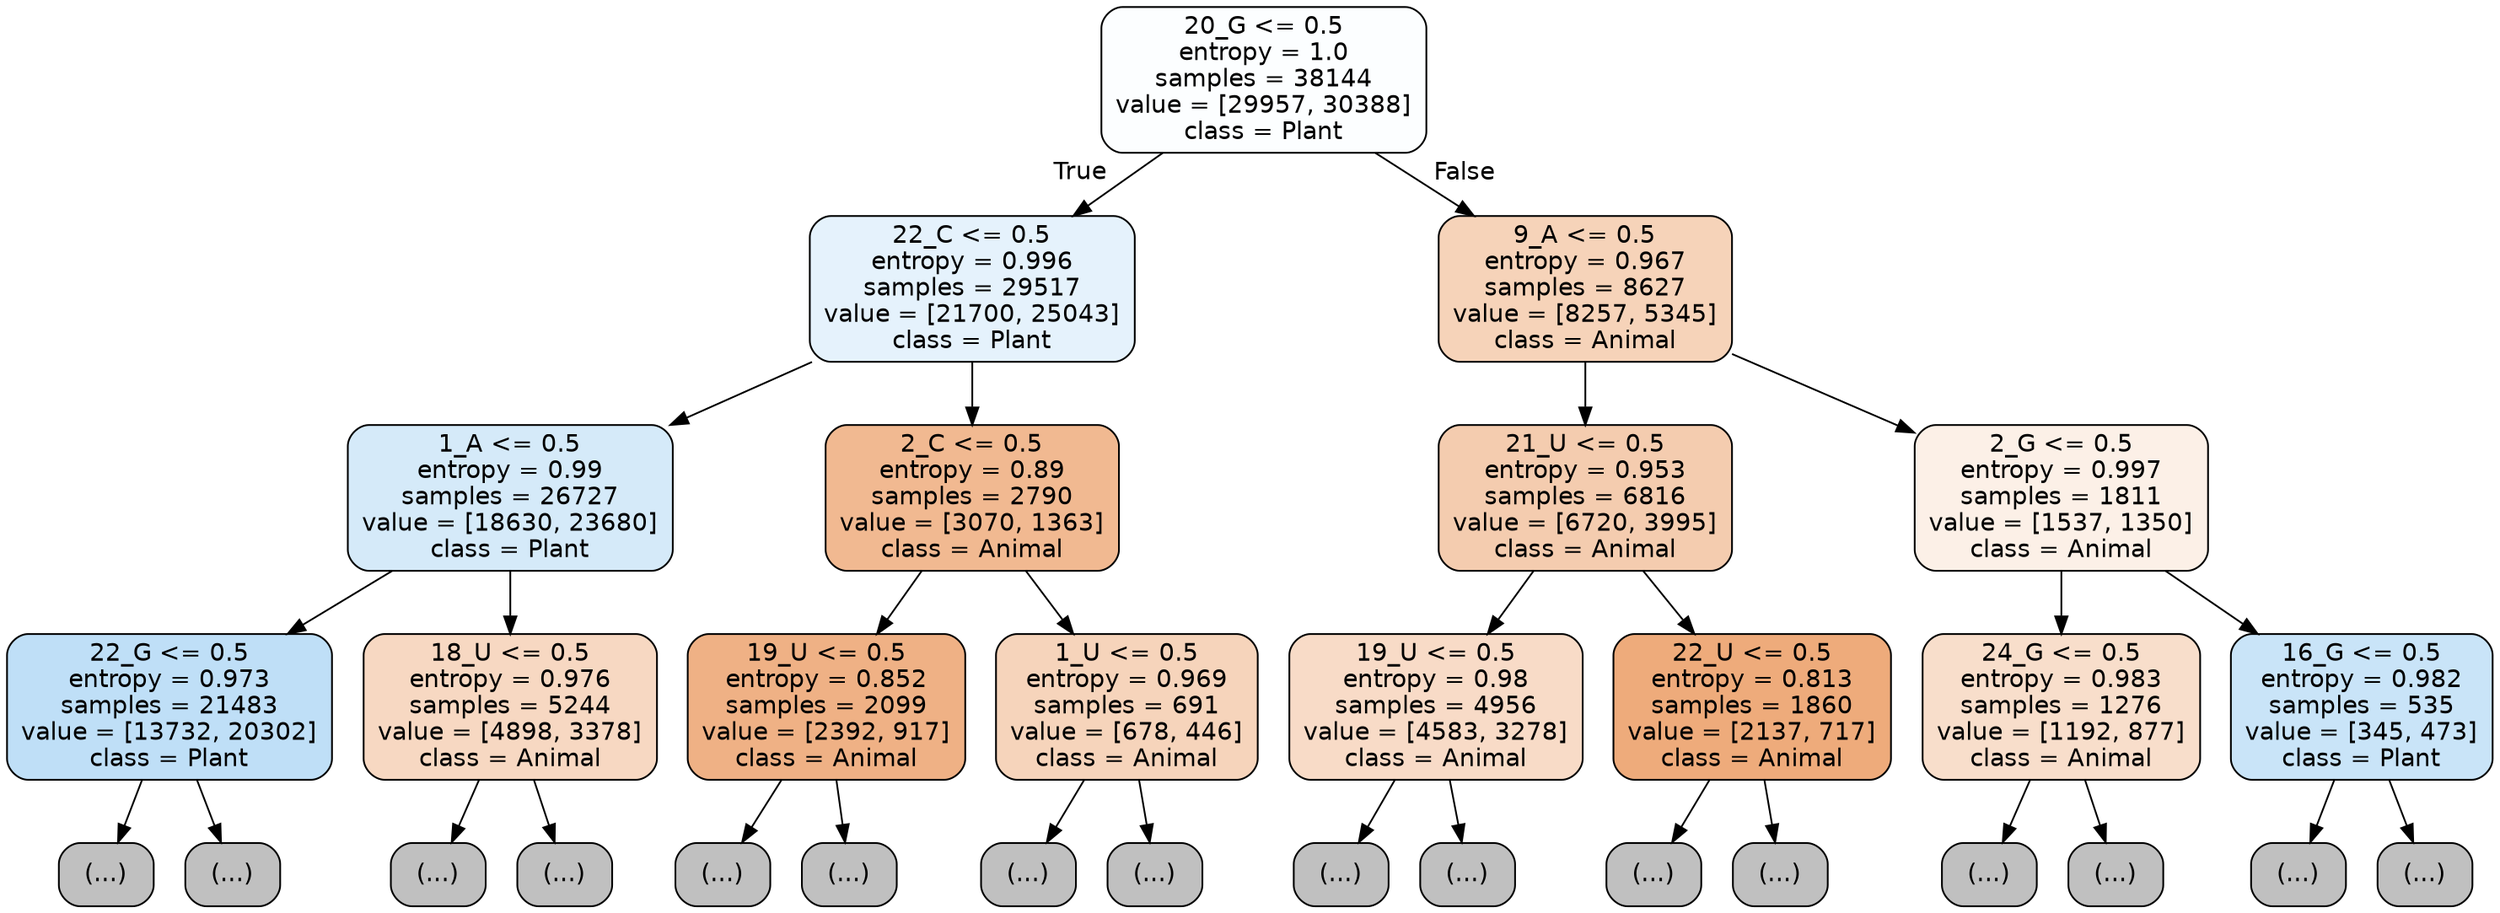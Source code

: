 digraph Tree {
node [shape=box, style="filled, rounded", color="black", fontname="helvetica"] ;
edge [fontname="helvetica"] ;
0 [label="20_G <= 0.5\nentropy = 1.0\nsamples = 38144\nvalue = [29957, 30388]\nclass = Plant", fillcolor="#fcfeff"] ;
1 [label="22_C <= 0.5\nentropy = 0.996\nsamples = 29517\nvalue = [21700, 25043]\nclass = Plant", fillcolor="#e5f2fc"] ;
0 -> 1 [labeldistance=2.5, labelangle=45, headlabel="True"] ;
2 [label="1_A <= 0.5\nentropy = 0.99\nsamples = 26727\nvalue = [18630, 23680]\nclass = Plant", fillcolor="#d5eaf9"] ;
1 -> 2 ;
3 [label="22_G <= 0.5\nentropy = 0.973\nsamples = 21483\nvalue = [13732, 20302]\nclass = Plant", fillcolor="#bfdff7"] ;
2 -> 3 ;
4 [label="(...)", fillcolor="#C0C0C0"] ;
3 -> 4 ;
7379 [label="(...)", fillcolor="#C0C0C0"] ;
3 -> 7379 ;
8598 [label="18_U <= 0.5\nentropy = 0.976\nsamples = 5244\nvalue = [4898, 3378]\nclass = Animal", fillcolor="#f7d8c2"] ;
2 -> 8598 ;
8599 [label="(...)", fillcolor="#C0C0C0"] ;
8598 -> 8599 ;
10526 [label="(...)", fillcolor="#C0C0C0"] ;
8598 -> 10526 ;
11245 [label="2_C <= 0.5\nentropy = 0.89\nsamples = 2790\nvalue = [3070, 1363]\nclass = Animal", fillcolor="#f1b991"] ;
1 -> 11245 ;
11246 [label="19_U <= 0.5\nentropy = 0.852\nsamples = 2099\nvalue = [2392, 917]\nclass = Animal", fillcolor="#efb185"] ;
11245 -> 11246 ;
11247 [label="(...)", fillcolor="#C0C0C0"] ;
11246 -> 11247 ;
12072 [label="(...)", fillcolor="#C0C0C0"] ;
11246 -> 12072 ;
12341 [label="1_U <= 0.5\nentropy = 0.969\nsamples = 691\nvalue = [678, 446]\nclass = Animal", fillcolor="#f6d4bb"] ;
11245 -> 12341 ;
12342 [label="(...)", fillcolor="#C0C0C0"] ;
12341 -> 12342 ;
12481 [label="(...)", fillcolor="#C0C0C0"] ;
12341 -> 12481 ;
12670 [label="9_A <= 0.5\nentropy = 0.967\nsamples = 8627\nvalue = [8257, 5345]\nclass = Animal", fillcolor="#f6d3b9"] ;
0 -> 12670 [labeldistance=2.5, labelangle=-45, headlabel="False"] ;
12671 [label="21_U <= 0.5\nentropy = 0.953\nsamples = 6816\nvalue = [6720, 3995]\nclass = Animal", fillcolor="#f4ccaf"] ;
12670 -> 12671 ;
12672 [label="19_U <= 0.5\nentropy = 0.98\nsamples = 4956\nvalue = [4583, 3278]\nclass = Animal", fillcolor="#f8dbc7"] ;
12671 -> 12672 ;
12673 [label="(...)", fillcolor="#C0C0C0"] ;
12672 -> 12673 ;
14454 [label="(...)", fillcolor="#C0C0C0"] ;
12672 -> 14454 ;
15375 [label="22_U <= 0.5\nentropy = 0.813\nsamples = 1860\nvalue = [2137, 717]\nclass = Animal", fillcolor="#eeab7b"] ;
12671 -> 15375 ;
15376 [label="(...)", fillcolor="#C0C0C0"] ;
15375 -> 15376 ;
15909 [label="(...)", fillcolor="#C0C0C0"] ;
15375 -> 15909 ;
16002 [label="2_G <= 0.5\nentropy = 0.997\nsamples = 1811\nvalue = [1537, 1350]\nclass = Animal", fillcolor="#fcf0e7"] ;
12670 -> 16002 ;
16003 [label="24_G <= 0.5\nentropy = 0.983\nsamples = 1276\nvalue = [1192, 877]\nclass = Animal", fillcolor="#f8decb"] ;
16002 -> 16003 ;
16004 [label="(...)", fillcolor="#C0C0C0"] ;
16003 -> 16004 ;
16737 [label="(...)", fillcolor="#C0C0C0"] ;
16003 -> 16737 ;
16750 [label="16_G <= 0.5\nentropy = 0.982\nsamples = 535\nvalue = [345, 473]\nclass = Plant", fillcolor="#c9e4f8"] ;
16002 -> 16750 ;
16751 [label="(...)", fillcolor="#C0C0C0"] ;
16750 -> 16751 ;
16948 [label="(...)", fillcolor="#C0C0C0"] ;
16750 -> 16948 ;
}